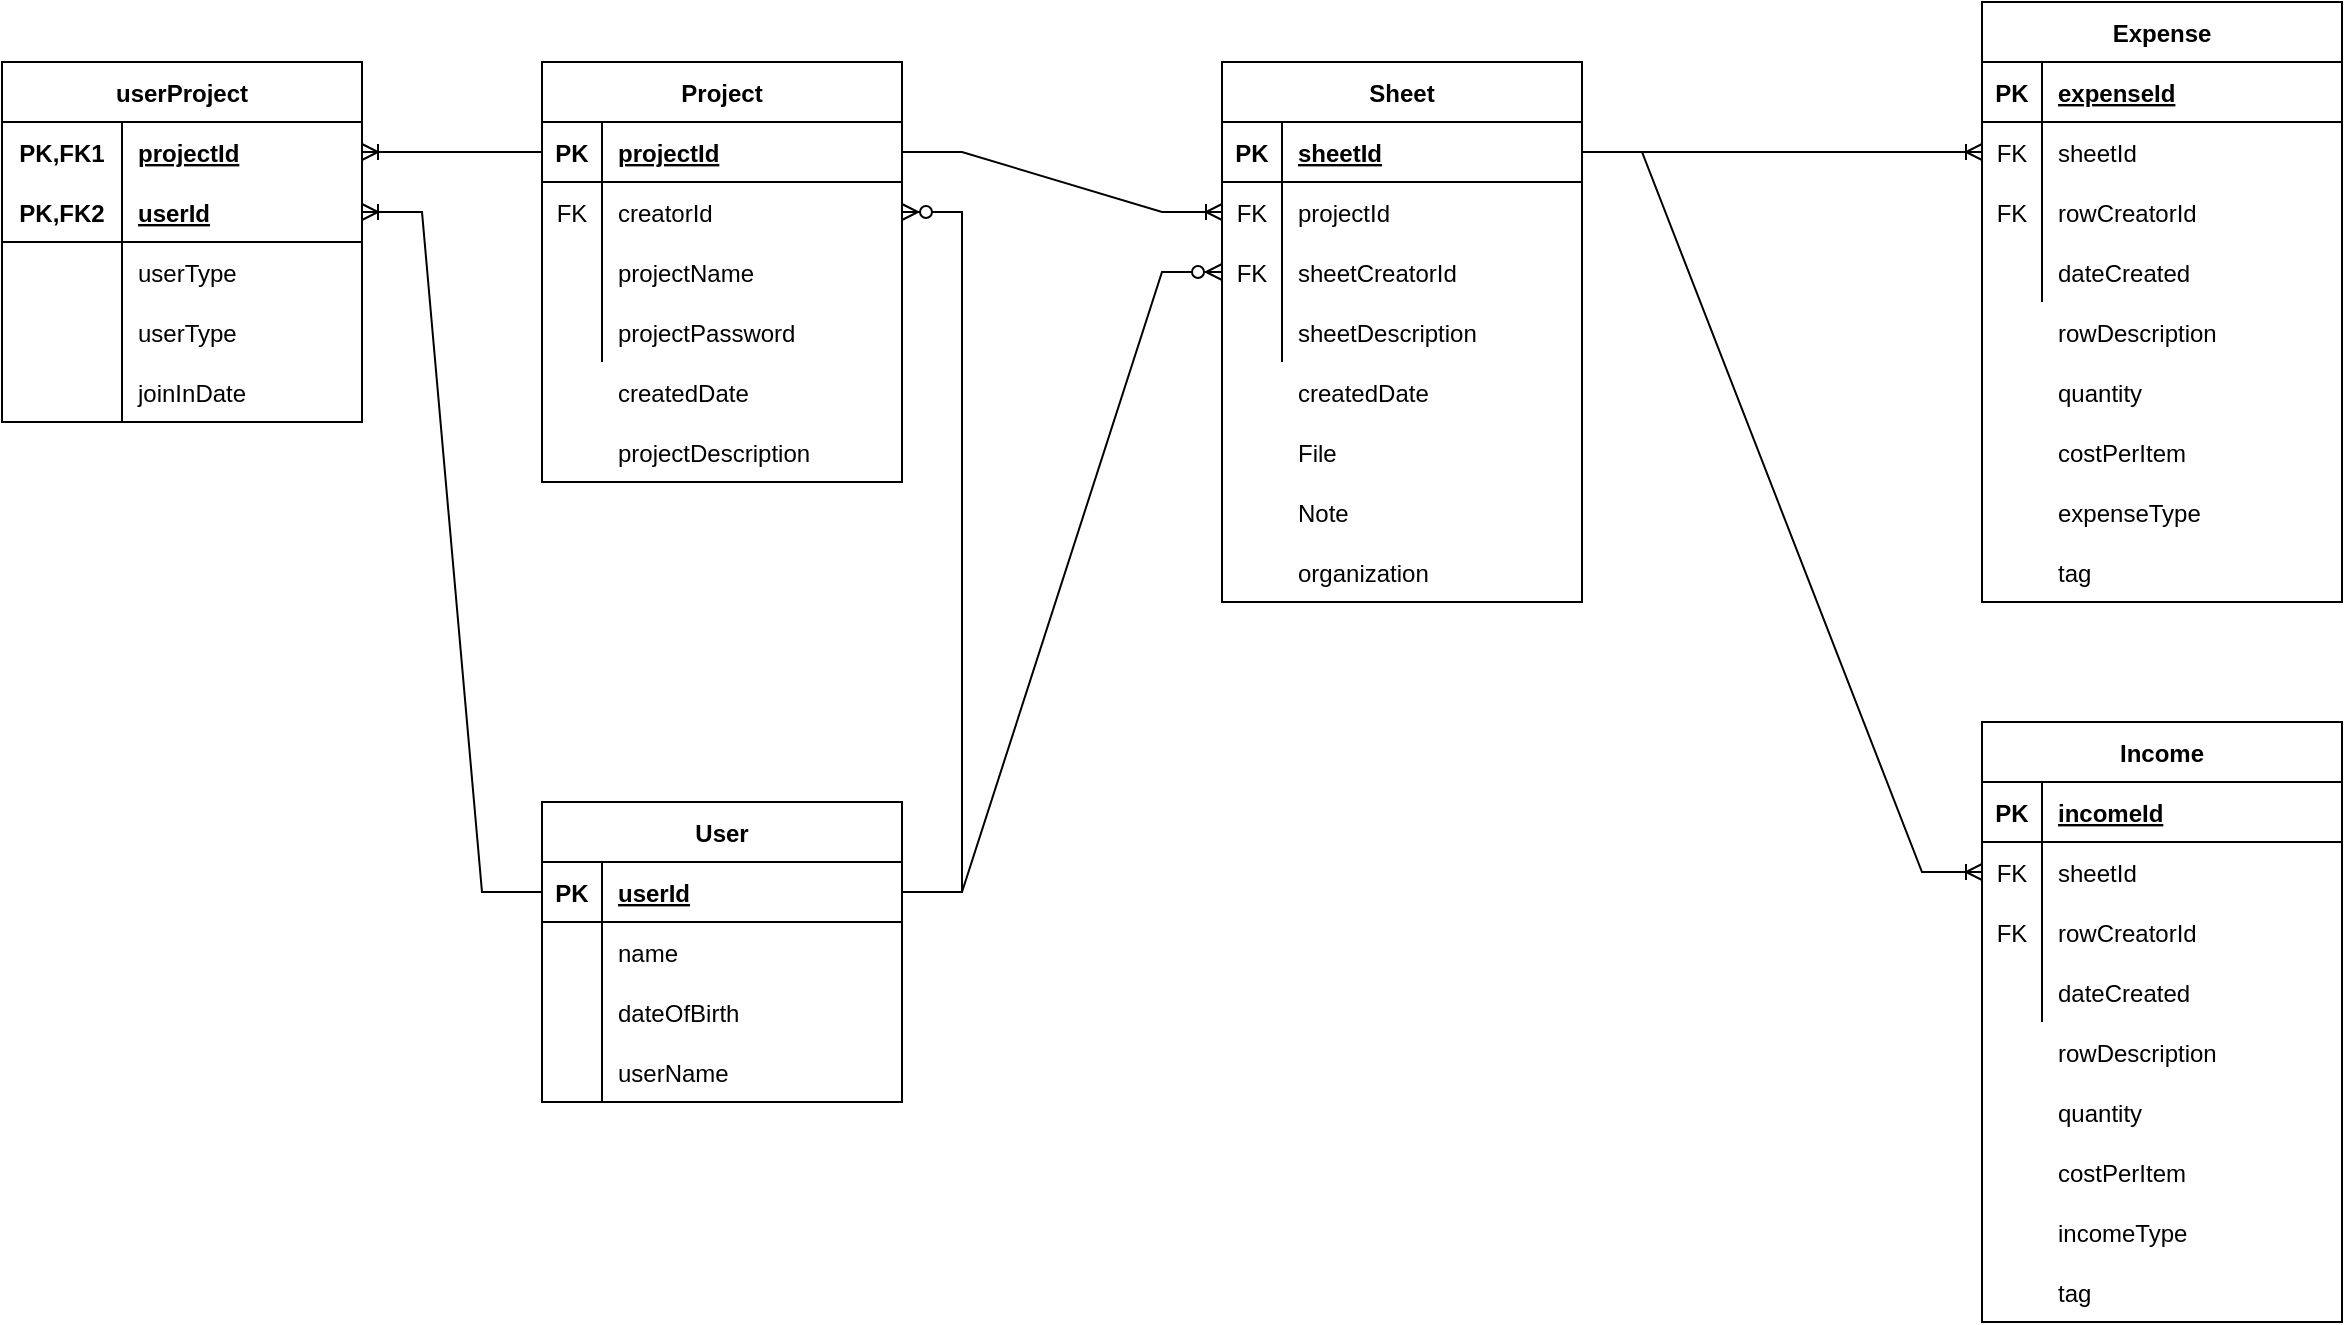 <mxfile version="20.8.23" type="device"><diagram name="Page-1" id="GtS-BWvYR2KSkRvrfYnb"><mxGraphModel dx="922" dy="1870" grid="1" gridSize="10" guides="1" tooltips="1" connect="1" arrows="1" fold="1" page="1" pageScale="1" pageWidth="850" pageHeight="1100" math="0" shadow="0"><root><mxCell id="0"/><mxCell id="1" parent="0"/><mxCell id="nzZ1ll-xmdAFz43O-sZL-13" value="User" style="shape=table;startSize=30;container=1;collapsible=1;childLayout=tableLayout;fixedRows=1;rowLines=0;fontStyle=1;align=center;resizeLast=1;" parent="1" vertex="1"><mxGeometry x="1200" y="-50" width="180" height="150" as="geometry"/></mxCell><mxCell id="nzZ1ll-xmdAFz43O-sZL-14" value="" style="shape=tableRow;horizontal=0;startSize=0;swimlaneHead=0;swimlaneBody=0;fillColor=none;collapsible=0;dropTarget=0;points=[[0,0.5],[1,0.5]];portConstraint=eastwest;top=0;left=0;right=0;bottom=1;" parent="nzZ1ll-xmdAFz43O-sZL-13" vertex="1"><mxGeometry y="30" width="180" height="30" as="geometry"/></mxCell><mxCell id="nzZ1ll-xmdAFz43O-sZL-15" value="PK" style="shape=partialRectangle;connectable=0;fillColor=none;top=0;left=0;bottom=0;right=0;fontStyle=1;overflow=hidden;" parent="nzZ1ll-xmdAFz43O-sZL-14" vertex="1"><mxGeometry width="30" height="30" as="geometry"><mxRectangle width="30" height="30" as="alternateBounds"/></mxGeometry></mxCell><mxCell id="nzZ1ll-xmdAFz43O-sZL-16" value="userId" style="shape=partialRectangle;connectable=0;fillColor=none;top=0;left=0;bottom=0;right=0;align=left;spacingLeft=6;fontStyle=5;overflow=hidden;" parent="nzZ1ll-xmdAFz43O-sZL-14" vertex="1"><mxGeometry x="30" width="150" height="30" as="geometry"><mxRectangle width="150" height="30" as="alternateBounds"/></mxGeometry></mxCell><mxCell id="nzZ1ll-xmdAFz43O-sZL-17" value="" style="shape=tableRow;horizontal=0;startSize=0;swimlaneHead=0;swimlaneBody=0;fillColor=none;collapsible=0;dropTarget=0;points=[[0,0.5],[1,0.5]];portConstraint=eastwest;top=0;left=0;right=0;bottom=0;" parent="nzZ1ll-xmdAFz43O-sZL-13" vertex="1"><mxGeometry y="60" width="180" height="30" as="geometry"/></mxCell><mxCell id="nzZ1ll-xmdAFz43O-sZL-18" value="" style="shape=partialRectangle;connectable=0;fillColor=none;top=0;left=0;bottom=0;right=0;editable=1;overflow=hidden;" parent="nzZ1ll-xmdAFz43O-sZL-17" vertex="1"><mxGeometry width="30" height="30" as="geometry"><mxRectangle width="30" height="30" as="alternateBounds"/></mxGeometry></mxCell><mxCell id="nzZ1ll-xmdAFz43O-sZL-19" value="name" style="shape=partialRectangle;connectable=0;fillColor=none;top=0;left=0;bottom=0;right=0;align=left;spacingLeft=6;overflow=hidden;" parent="nzZ1ll-xmdAFz43O-sZL-17" vertex="1"><mxGeometry x="30" width="150" height="30" as="geometry"><mxRectangle width="150" height="30" as="alternateBounds"/></mxGeometry></mxCell><mxCell id="nzZ1ll-xmdAFz43O-sZL-20" value="" style="shape=tableRow;horizontal=0;startSize=0;swimlaneHead=0;swimlaneBody=0;fillColor=none;collapsible=0;dropTarget=0;points=[[0,0.5],[1,0.5]];portConstraint=eastwest;top=0;left=0;right=0;bottom=0;" parent="nzZ1ll-xmdAFz43O-sZL-13" vertex="1"><mxGeometry y="90" width="180" height="30" as="geometry"/></mxCell><mxCell id="nzZ1ll-xmdAFz43O-sZL-21" value="" style="shape=partialRectangle;connectable=0;fillColor=none;top=0;left=0;bottom=0;right=0;editable=1;overflow=hidden;" parent="nzZ1ll-xmdAFz43O-sZL-20" vertex="1"><mxGeometry width="30" height="30" as="geometry"><mxRectangle width="30" height="30" as="alternateBounds"/></mxGeometry></mxCell><mxCell id="nzZ1ll-xmdAFz43O-sZL-22" value="dateOfBirth" style="shape=partialRectangle;connectable=0;fillColor=none;top=0;left=0;bottom=0;right=0;align=left;spacingLeft=6;overflow=hidden;" parent="nzZ1ll-xmdAFz43O-sZL-20" vertex="1"><mxGeometry x="30" width="150" height="30" as="geometry"><mxRectangle width="150" height="30" as="alternateBounds"/></mxGeometry></mxCell><mxCell id="nzZ1ll-xmdAFz43O-sZL-23" value="" style="shape=tableRow;horizontal=0;startSize=0;swimlaneHead=0;swimlaneBody=0;fillColor=none;collapsible=0;dropTarget=0;points=[[0,0.5],[1,0.5]];portConstraint=eastwest;top=0;left=0;right=0;bottom=0;" parent="nzZ1ll-xmdAFz43O-sZL-13" vertex="1"><mxGeometry y="120" width="180" height="30" as="geometry"/></mxCell><mxCell id="nzZ1ll-xmdAFz43O-sZL-24" value="" style="shape=partialRectangle;connectable=0;fillColor=none;top=0;left=0;bottom=0;right=0;editable=1;overflow=hidden;" parent="nzZ1ll-xmdAFz43O-sZL-23" vertex="1"><mxGeometry width="30" height="30" as="geometry"><mxRectangle width="30" height="30" as="alternateBounds"/></mxGeometry></mxCell><mxCell id="nzZ1ll-xmdAFz43O-sZL-25" value="userName" style="shape=partialRectangle;connectable=0;fillColor=none;top=0;left=0;bottom=0;right=0;align=left;spacingLeft=6;overflow=hidden;" parent="nzZ1ll-xmdAFz43O-sZL-23" vertex="1"><mxGeometry x="30" width="150" height="30" as="geometry"><mxRectangle width="150" height="30" as="alternateBounds"/></mxGeometry></mxCell><mxCell id="nzZ1ll-xmdAFz43O-sZL-26" value="Project" style="shape=table;startSize=30;container=1;collapsible=1;childLayout=tableLayout;fixedRows=1;rowLines=0;fontStyle=1;align=center;resizeLast=1;" parent="1" vertex="1"><mxGeometry x="1200" y="-420" width="180" height="210" as="geometry"/></mxCell><mxCell id="nzZ1ll-xmdAFz43O-sZL-27" value="" style="shape=tableRow;horizontal=0;startSize=0;swimlaneHead=0;swimlaneBody=0;fillColor=none;collapsible=0;dropTarget=0;points=[[0,0.5],[1,0.5]];portConstraint=eastwest;top=0;left=0;right=0;bottom=1;" parent="nzZ1ll-xmdAFz43O-sZL-26" vertex="1"><mxGeometry y="30" width="180" height="30" as="geometry"/></mxCell><mxCell id="nzZ1ll-xmdAFz43O-sZL-28" value="PK" style="shape=partialRectangle;connectable=0;fillColor=none;top=0;left=0;bottom=0;right=0;fontStyle=1;overflow=hidden;" parent="nzZ1ll-xmdAFz43O-sZL-27" vertex="1"><mxGeometry width="30" height="30" as="geometry"><mxRectangle width="30" height="30" as="alternateBounds"/></mxGeometry></mxCell><mxCell id="nzZ1ll-xmdAFz43O-sZL-29" value="projectId" style="shape=partialRectangle;connectable=0;fillColor=none;top=0;left=0;bottom=0;right=0;align=left;spacingLeft=6;fontStyle=5;overflow=hidden;" parent="nzZ1ll-xmdAFz43O-sZL-27" vertex="1"><mxGeometry x="30" width="150" height="30" as="geometry"><mxRectangle width="150" height="30" as="alternateBounds"/></mxGeometry></mxCell><mxCell id="nzZ1ll-xmdAFz43O-sZL-30" value="" style="shape=tableRow;horizontal=0;startSize=0;swimlaneHead=0;swimlaneBody=0;fillColor=none;collapsible=0;dropTarget=0;points=[[0,0.5],[1,0.5]];portConstraint=eastwest;top=0;left=0;right=0;bottom=0;" parent="nzZ1ll-xmdAFz43O-sZL-26" vertex="1"><mxGeometry y="60" width="180" height="30" as="geometry"/></mxCell><mxCell id="nzZ1ll-xmdAFz43O-sZL-31" value="FK" style="shape=partialRectangle;connectable=0;fillColor=none;top=0;left=0;bottom=0;right=0;editable=1;overflow=hidden;" parent="nzZ1ll-xmdAFz43O-sZL-30" vertex="1"><mxGeometry width="30" height="30" as="geometry"><mxRectangle width="30" height="30" as="alternateBounds"/></mxGeometry></mxCell><mxCell id="nzZ1ll-xmdAFz43O-sZL-32" value="creatorId" style="shape=partialRectangle;connectable=0;fillColor=none;top=0;left=0;bottom=0;right=0;align=left;spacingLeft=6;overflow=hidden;" parent="nzZ1ll-xmdAFz43O-sZL-30" vertex="1"><mxGeometry x="30" width="150" height="30" as="geometry"><mxRectangle width="150" height="30" as="alternateBounds"/></mxGeometry></mxCell><mxCell id="nzZ1ll-xmdAFz43O-sZL-33" value="" style="shape=tableRow;horizontal=0;startSize=0;swimlaneHead=0;swimlaneBody=0;fillColor=none;collapsible=0;dropTarget=0;points=[[0,0.5],[1,0.5]];portConstraint=eastwest;top=0;left=0;right=0;bottom=0;" parent="nzZ1ll-xmdAFz43O-sZL-26" vertex="1"><mxGeometry y="90" width="180" height="30" as="geometry"/></mxCell><mxCell id="nzZ1ll-xmdAFz43O-sZL-34" value="" style="shape=partialRectangle;connectable=0;fillColor=none;top=0;left=0;bottom=0;right=0;editable=1;overflow=hidden;" parent="nzZ1ll-xmdAFz43O-sZL-33" vertex="1"><mxGeometry width="30" height="30" as="geometry"><mxRectangle width="30" height="30" as="alternateBounds"/></mxGeometry></mxCell><mxCell id="nzZ1ll-xmdAFz43O-sZL-35" value="projectName" style="shape=partialRectangle;connectable=0;fillColor=none;top=0;left=0;bottom=0;right=0;align=left;spacingLeft=6;overflow=hidden;" parent="nzZ1ll-xmdAFz43O-sZL-33" vertex="1"><mxGeometry x="30" width="150" height="30" as="geometry"><mxRectangle width="150" height="30" as="alternateBounds"/></mxGeometry></mxCell><mxCell id="nzZ1ll-xmdAFz43O-sZL-36" value="" style="shape=tableRow;horizontal=0;startSize=0;swimlaneHead=0;swimlaneBody=0;fillColor=none;collapsible=0;dropTarget=0;points=[[0,0.5],[1,0.5]];portConstraint=eastwest;top=0;left=0;right=0;bottom=0;" parent="nzZ1ll-xmdAFz43O-sZL-26" vertex="1"><mxGeometry y="120" width="180" height="30" as="geometry"/></mxCell><mxCell id="nzZ1ll-xmdAFz43O-sZL-37" value="" style="shape=partialRectangle;connectable=0;fillColor=none;top=0;left=0;bottom=0;right=0;editable=1;overflow=hidden;" parent="nzZ1ll-xmdAFz43O-sZL-36" vertex="1"><mxGeometry width="30" height="30" as="geometry"><mxRectangle width="30" height="30" as="alternateBounds"/></mxGeometry></mxCell><mxCell id="nzZ1ll-xmdAFz43O-sZL-38" value="projectPassword" style="shape=partialRectangle;connectable=0;fillColor=none;top=0;left=0;bottom=0;right=0;align=left;spacingLeft=6;overflow=hidden;" parent="nzZ1ll-xmdAFz43O-sZL-36" vertex="1"><mxGeometry x="30" width="150" height="30" as="geometry"><mxRectangle width="150" height="30" as="alternateBounds"/></mxGeometry></mxCell><mxCell id="nzZ1ll-xmdAFz43O-sZL-40" value="projectDescription" style="shape=partialRectangle;connectable=0;fillColor=none;top=0;left=0;bottom=0;right=0;align=left;spacingLeft=6;overflow=hidden;" parent="1" vertex="1"><mxGeometry x="1230" y="-240" width="150" height="30" as="geometry"><mxRectangle width="150" height="30" as="alternateBounds"/></mxGeometry></mxCell><mxCell id="nzZ1ll-xmdAFz43O-sZL-41" value="Sheet" style="shape=table;startSize=30;container=1;collapsible=1;childLayout=tableLayout;fixedRows=1;rowLines=0;fontStyle=1;align=center;resizeLast=1;" parent="1" vertex="1"><mxGeometry x="1540" y="-420" width="180" height="270" as="geometry"/></mxCell><mxCell id="nzZ1ll-xmdAFz43O-sZL-42" value="" style="shape=tableRow;horizontal=0;startSize=0;swimlaneHead=0;swimlaneBody=0;fillColor=none;collapsible=0;dropTarget=0;points=[[0,0.5],[1,0.5]];portConstraint=eastwest;top=0;left=0;right=0;bottom=1;" parent="nzZ1ll-xmdAFz43O-sZL-41" vertex="1"><mxGeometry y="30" width="180" height="30" as="geometry"/></mxCell><mxCell id="nzZ1ll-xmdAFz43O-sZL-43" value="PK" style="shape=partialRectangle;connectable=0;fillColor=none;top=0;left=0;bottom=0;right=0;fontStyle=1;overflow=hidden;" parent="nzZ1ll-xmdAFz43O-sZL-42" vertex="1"><mxGeometry width="30" height="30" as="geometry"><mxRectangle width="30" height="30" as="alternateBounds"/></mxGeometry></mxCell><mxCell id="nzZ1ll-xmdAFz43O-sZL-44" value="sheetId" style="shape=partialRectangle;connectable=0;fillColor=none;top=0;left=0;bottom=0;right=0;align=left;spacingLeft=6;fontStyle=5;overflow=hidden;" parent="nzZ1ll-xmdAFz43O-sZL-42" vertex="1"><mxGeometry x="30" width="150" height="30" as="geometry"><mxRectangle width="150" height="30" as="alternateBounds"/></mxGeometry></mxCell><mxCell id="nzZ1ll-xmdAFz43O-sZL-48" value="" style="shape=tableRow;horizontal=0;startSize=0;swimlaneHead=0;swimlaneBody=0;fillColor=none;collapsible=0;dropTarget=0;points=[[0,0.5],[1,0.5]];portConstraint=eastwest;top=0;left=0;right=0;bottom=0;" parent="nzZ1ll-xmdAFz43O-sZL-41" vertex="1"><mxGeometry y="60" width="180" height="30" as="geometry"/></mxCell><mxCell id="nzZ1ll-xmdAFz43O-sZL-49" value="FK" style="shape=partialRectangle;connectable=0;fillColor=none;top=0;left=0;bottom=0;right=0;editable=1;overflow=hidden;" parent="nzZ1ll-xmdAFz43O-sZL-48" vertex="1"><mxGeometry width="30" height="30" as="geometry"><mxRectangle width="30" height="30" as="alternateBounds"/></mxGeometry></mxCell><mxCell id="nzZ1ll-xmdAFz43O-sZL-50" value="projectId" style="shape=partialRectangle;connectable=0;fillColor=none;top=0;left=0;bottom=0;right=0;align=left;spacingLeft=6;overflow=hidden;" parent="nzZ1ll-xmdAFz43O-sZL-48" vertex="1"><mxGeometry x="30" width="150" height="30" as="geometry"><mxRectangle width="150" height="30" as="alternateBounds"/></mxGeometry></mxCell><mxCell id="nzZ1ll-xmdAFz43O-sZL-45" value="" style="shape=tableRow;horizontal=0;startSize=0;swimlaneHead=0;swimlaneBody=0;fillColor=none;collapsible=0;dropTarget=0;points=[[0,0.5],[1,0.5]];portConstraint=eastwest;top=0;left=0;right=0;bottom=0;" parent="nzZ1ll-xmdAFz43O-sZL-41" vertex="1"><mxGeometry y="90" width="180" height="30" as="geometry"/></mxCell><mxCell id="nzZ1ll-xmdAFz43O-sZL-46" value="FK" style="shape=partialRectangle;connectable=0;fillColor=none;top=0;left=0;bottom=0;right=0;editable=1;overflow=hidden;" parent="nzZ1ll-xmdAFz43O-sZL-45" vertex="1"><mxGeometry width="30" height="30" as="geometry"><mxRectangle width="30" height="30" as="alternateBounds"/></mxGeometry></mxCell><mxCell id="nzZ1ll-xmdAFz43O-sZL-47" value="sheetCreatorId" style="shape=partialRectangle;connectable=0;fillColor=none;top=0;left=0;bottom=0;right=0;align=left;spacingLeft=6;overflow=hidden;" parent="nzZ1ll-xmdAFz43O-sZL-45" vertex="1"><mxGeometry x="30" width="150" height="30" as="geometry"><mxRectangle width="150" height="30" as="alternateBounds"/></mxGeometry></mxCell><mxCell id="nzZ1ll-xmdAFz43O-sZL-51" value="" style="shape=tableRow;horizontal=0;startSize=0;swimlaneHead=0;swimlaneBody=0;fillColor=none;collapsible=0;dropTarget=0;points=[[0,0.5],[1,0.5]];portConstraint=eastwest;top=0;left=0;right=0;bottom=0;" parent="nzZ1ll-xmdAFz43O-sZL-41" vertex="1"><mxGeometry y="120" width="180" height="30" as="geometry"/></mxCell><mxCell id="nzZ1ll-xmdAFz43O-sZL-52" value="" style="shape=partialRectangle;connectable=0;fillColor=none;top=0;left=0;bottom=0;right=0;editable=1;overflow=hidden;" parent="nzZ1ll-xmdAFz43O-sZL-51" vertex="1"><mxGeometry width="30" height="30" as="geometry"><mxRectangle width="30" height="30" as="alternateBounds"/></mxGeometry></mxCell><mxCell id="nzZ1ll-xmdAFz43O-sZL-53" value="sheetDescription" style="shape=partialRectangle;connectable=0;fillColor=none;top=0;left=0;bottom=0;right=0;align=left;spacingLeft=6;overflow=hidden;" parent="nzZ1ll-xmdAFz43O-sZL-51" vertex="1"><mxGeometry x="30" width="150" height="30" as="geometry"><mxRectangle width="150" height="30" as="alternateBounds"/></mxGeometry></mxCell><mxCell id="nzZ1ll-xmdAFz43O-sZL-55" value="Note" style="shape=partialRectangle;connectable=0;fillColor=none;top=0;left=0;bottom=0;right=0;align=left;spacingLeft=6;overflow=hidden;" parent="1" vertex="1"><mxGeometry x="1570" y="-210" width="150" height="30" as="geometry"><mxRectangle width="150" height="30" as="alternateBounds"/></mxGeometry></mxCell><mxCell id="nzZ1ll-xmdAFz43O-sZL-56" value="File" style="shape=partialRectangle;connectable=0;fillColor=none;top=0;left=0;bottom=0;right=0;align=left;spacingLeft=6;overflow=hidden;" parent="1" vertex="1"><mxGeometry x="1570" y="-240" width="150" height="30" as="geometry"><mxRectangle width="150" height="30" as="alternateBounds"/></mxGeometry></mxCell><mxCell id="nzZ1ll-xmdAFz43O-sZL-73" value="createdDate" style="shape=partialRectangle;connectable=0;fillColor=none;top=0;left=0;bottom=0;right=0;align=left;spacingLeft=6;overflow=hidden;" parent="1" vertex="1"><mxGeometry x="1230" y="-270" width="150" height="30" as="geometry"><mxRectangle width="150" height="30" as="alternateBounds"/></mxGeometry></mxCell><mxCell id="nzZ1ll-xmdAFz43O-sZL-74" value="Income" style="shape=table;startSize=30;container=1;collapsible=1;childLayout=tableLayout;fixedRows=1;rowLines=0;fontStyle=1;align=center;resizeLast=1;" parent="1" vertex="1"><mxGeometry x="1920" y="-90" width="180" height="300" as="geometry"/></mxCell><mxCell id="nzZ1ll-xmdAFz43O-sZL-75" value="" style="shape=tableRow;horizontal=0;startSize=0;swimlaneHead=0;swimlaneBody=0;fillColor=none;collapsible=0;dropTarget=0;points=[[0,0.5],[1,0.5]];portConstraint=eastwest;top=0;left=0;right=0;bottom=1;" parent="nzZ1ll-xmdAFz43O-sZL-74" vertex="1"><mxGeometry y="30" width="180" height="30" as="geometry"/></mxCell><mxCell id="nzZ1ll-xmdAFz43O-sZL-76" value="PK" style="shape=partialRectangle;connectable=0;fillColor=none;top=0;left=0;bottom=0;right=0;fontStyle=1;overflow=hidden;" parent="nzZ1ll-xmdAFz43O-sZL-75" vertex="1"><mxGeometry width="30" height="30" as="geometry"><mxRectangle width="30" height="30" as="alternateBounds"/></mxGeometry></mxCell><mxCell id="nzZ1ll-xmdAFz43O-sZL-77" value="incomeId" style="shape=partialRectangle;connectable=0;fillColor=none;top=0;left=0;bottom=0;right=0;align=left;spacingLeft=6;fontStyle=5;overflow=hidden;" parent="nzZ1ll-xmdAFz43O-sZL-75" vertex="1"><mxGeometry x="30" width="150" height="30" as="geometry"><mxRectangle width="150" height="30" as="alternateBounds"/></mxGeometry></mxCell><mxCell id="nzZ1ll-xmdAFz43O-sZL-78" value="" style="shape=tableRow;horizontal=0;startSize=0;swimlaneHead=0;swimlaneBody=0;fillColor=none;collapsible=0;dropTarget=0;points=[[0,0.5],[1,0.5]];portConstraint=eastwest;top=0;left=0;right=0;bottom=0;" parent="nzZ1ll-xmdAFz43O-sZL-74" vertex="1"><mxGeometry y="60" width="180" height="30" as="geometry"/></mxCell><mxCell id="nzZ1ll-xmdAFz43O-sZL-79" value="FK" style="shape=partialRectangle;connectable=0;fillColor=none;top=0;left=0;bottom=0;right=0;editable=1;overflow=hidden;" parent="nzZ1ll-xmdAFz43O-sZL-78" vertex="1"><mxGeometry width="30" height="30" as="geometry"><mxRectangle width="30" height="30" as="alternateBounds"/></mxGeometry></mxCell><mxCell id="nzZ1ll-xmdAFz43O-sZL-80" value="sheetId" style="shape=partialRectangle;connectable=0;fillColor=none;top=0;left=0;bottom=0;right=0;align=left;spacingLeft=6;overflow=hidden;" parent="nzZ1ll-xmdAFz43O-sZL-78" vertex="1"><mxGeometry x="30" width="150" height="30" as="geometry"><mxRectangle width="150" height="30" as="alternateBounds"/></mxGeometry></mxCell><mxCell id="nzZ1ll-xmdAFz43O-sZL-81" value="" style="shape=tableRow;horizontal=0;startSize=0;swimlaneHead=0;swimlaneBody=0;fillColor=none;collapsible=0;dropTarget=0;points=[[0,0.5],[1,0.5]];portConstraint=eastwest;top=0;left=0;right=0;bottom=0;" parent="nzZ1ll-xmdAFz43O-sZL-74" vertex="1"><mxGeometry y="90" width="180" height="30" as="geometry"/></mxCell><mxCell id="nzZ1ll-xmdAFz43O-sZL-82" value="FK" style="shape=partialRectangle;connectable=0;fillColor=none;top=0;left=0;bottom=0;right=0;editable=1;overflow=hidden;" parent="nzZ1ll-xmdAFz43O-sZL-81" vertex="1"><mxGeometry width="30" height="30" as="geometry"><mxRectangle width="30" height="30" as="alternateBounds"/></mxGeometry></mxCell><mxCell id="nzZ1ll-xmdAFz43O-sZL-83" value="rowCreatorId" style="shape=partialRectangle;connectable=0;fillColor=none;top=0;left=0;bottom=0;right=0;align=left;spacingLeft=6;overflow=hidden;" parent="nzZ1ll-xmdAFz43O-sZL-81" vertex="1"><mxGeometry x="30" width="150" height="30" as="geometry"><mxRectangle width="150" height="30" as="alternateBounds"/></mxGeometry></mxCell><mxCell id="nzZ1ll-xmdAFz43O-sZL-84" value="" style="shape=tableRow;horizontal=0;startSize=0;swimlaneHead=0;swimlaneBody=0;fillColor=none;collapsible=0;dropTarget=0;points=[[0,0.5],[1,0.5]];portConstraint=eastwest;top=0;left=0;right=0;bottom=0;" parent="nzZ1ll-xmdAFz43O-sZL-74" vertex="1"><mxGeometry y="120" width="180" height="30" as="geometry"/></mxCell><mxCell id="nzZ1ll-xmdAFz43O-sZL-85" value="" style="shape=partialRectangle;connectable=0;fillColor=none;top=0;left=0;bottom=0;right=0;editable=1;overflow=hidden;" parent="nzZ1ll-xmdAFz43O-sZL-84" vertex="1"><mxGeometry width="30" height="30" as="geometry"><mxRectangle width="30" height="30" as="alternateBounds"/></mxGeometry></mxCell><mxCell id="nzZ1ll-xmdAFz43O-sZL-86" value="dateCreated" style="shape=partialRectangle;connectable=0;fillColor=none;top=0;left=0;bottom=0;right=0;align=left;spacingLeft=6;overflow=hidden;" parent="nzZ1ll-xmdAFz43O-sZL-84" vertex="1"><mxGeometry x="30" width="150" height="30" as="geometry"><mxRectangle width="150" height="30" as="alternateBounds"/></mxGeometry></mxCell><mxCell id="nzZ1ll-xmdAFz43O-sZL-87" value="rowDescription" style="shape=partialRectangle;connectable=0;fillColor=none;top=0;left=0;bottom=0;right=0;align=left;spacingLeft=6;overflow=hidden;" parent="1" vertex="1"><mxGeometry x="1950" y="60" width="150" height="30" as="geometry"><mxRectangle width="150" height="30" as="alternateBounds"/></mxGeometry></mxCell><mxCell id="nzZ1ll-xmdAFz43O-sZL-88" value="quantity" style="shape=partialRectangle;connectable=0;fillColor=none;top=0;left=0;bottom=0;right=0;align=left;spacingLeft=6;overflow=hidden;" parent="1" vertex="1"><mxGeometry x="1950" y="90" width="150" height="30" as="geometry"><mxRectangle width="150" height="30" as="alternateBounds"/></mxGeometry></mxCell><mxCell id="nzZ1ll-xmdAFz43O-sZL-89" value="costPerItem" style="shape=partialRectangle;connectable=0;fillColor=none;top=0;left=0;bottom=0;right=0;align=left;spacingLeft=6;overflow=hidden;" parent="1" vertex="1"><mxGeometry x="1950" y="120" width="150" height="30" as="geometry"><mxRectangle width="150" height="30" as="alternateBounds"/></mxGeometry></mxCell><mxCell id="nzZ1ll-xmdAFz43O-sZL-90" value="createdDate" style="shape=partialRectangle;connectable=0;fillColor=none;top=0;left=0;bottom=0;right=0;align=left;spacingLeft=6;overflow=hidden;" parent="1" vertex="1"><mxGeometry x="1570" y="-270" width="150" height="30" as="geometry"><mxRectangle width="150" height="30" as="alternateBounds"/></mxGeometry></mxCell><mxCell id="nzZ1ll-xmdAFz43O-sZL-91" value="incomeType" style="shape=partialRectangle;connectable=0;fillColor=none;top=0;left=0;bottom=0;right=0;align=left;spacingLeft=6;overflow=hidden;" parent="1" vertex="1"><mxGeometry x="1950" y="150" width="150" height="30" as="geometry"><mxRectangle width="150" height="30" as="alternateBounds"/></mxGeometry></mxCell><mxCell id="nzZ1ll-xmdAFz43O-sZL-92" value="tag" style="shape=partialRectangle;connectable=0;fillColor=none;top=0;left=0;bottom=0;right=0;align=left;spacingLeft=6;overflow=hidden;" parent="1" vertex="1"><mxGeometry x="1950" y="180" width="150" height="30" as="geometry"><mxRectangle width="150" height="30" as="alternateBounds"/></mxGeometry></mxCell><mxCell id="nzZ1ll-xmdAFz43O-sZL-93" value="Expense" style="shape=table;startSize=30;container=1;collapsible=1;childLayout=tableLayout;fixedRows=1;rowLines=0;fontStyle=1;align=center;resizeLast=1;" parent="1" vertex="1"><mxGeometry x="1920" y="-450" width="180" height="300" as="geometry"/></mxCell><mxCell id="nzZ1ll-xmdAFz43O-sZL-94" value="" style="shape=tableRow;horizontal=0;startSize=0;swimlaneHead=0;swimlaneBody=0;fillColor=none;collapsible=0;dropTarget=0;points=[[0,0.5],[1,0.5]];portConstraint=eastwest;top=0;left=0;right=0;bottom=1;" parent="nzZ1ll-xmdAFz43O-sZL-93" vertex="1"><mxGeometry y="30" width="180" height="30" as="geometry"/></mxCell><mxCell id="nzZ1ll-xmdAFz43O-sZL-95" value="PK" style="shape=partialRectangle;connectable=0;fillColor=none;top=0;left=0;bottom=0;right=0;fontStyle=1;overflow=hidden;" parent="nzZ1ll-xmdAFz43O-sZL-94" vertex="1"><mxGeometry width="30" height="30" as="geometry"><mxRectangle width="30" height="30" as="alternateBounds"/></mxGeometry></mxCell><mxCell id="nzZ1ll-xmdAFz43O-sZL-96" value="expenseId" style="shape=partialRectangle;connectable=0;fillColor=none;top=0;left=0;bottom=0;right=0;align=left;spacingLeft=6;fontStyle=5;overflow=hidden;" parent="nzZ1ll-xmdAFz43O-sZL-94" vertex="1"><mxGeometry x="30" width="150" height="30" as="geometry"><mxRectangle width="150" height="30" as="alternateBounds"/></mxGeometry></mxCell><mxCell id="nzZ1ll-xmdAFz43O-sZL-97" value="" style="shape=tableRow;horizontal=0;startSize=0;swimlaneHead=0;swimlaneBody=0;fillColor=none;collapsible=0;dropTarget=0;points=[[0,0.5],[1,0.5]];portConstraint=eastwest;top=0;left=0;right=0;bottom=0;" parent="nzZ1ll-xmdAFz43O-sZL-93" vertex="1"><mxGeometry y="60" width="180" height="30" as="geometry"/></mxCell><mxCell id="nzZ1ll-xmdAFz43O-sZL-98" value="FK" style="shape=partialRectangle;connectable=0;fillColor=none;top=0;left=0;bottom=0;right=0;editable=1;overflow=hidden;" parent="nzZ1ll-xmdAFz43O-sZL-97" vertex="1"><mxGeometry width="30" height="30" as="geometry"><mxRectangle width="30" height="30" as="alternateBounds"/></mxGeometry></mxCell><mxCell id="nzZ1ll-xmdAFz43O-sZL-99" value="sheetId" style="shape=partialRectangle;connectable=0;fillColor=none;top=0;left=0;bottom=0;right=0;align=left;spacingLeft=6;overflow=hidden;" parent="nzZ1ll-xmdAFz43O-sZL-97" vertex="1"><mxGeometry x="30" width="150" height="30" as="geometry"><mxRectangle width="150" height="30" as="alternateBounds"/></mxGeometry></mxCell><mxCell id="nzZ1ll-xmdAFz43O-sZL-100" value="" style="shape=tableRow;horizontal=0;startSize=0;swimlaneHead=0;swimlaneBody=0;fillColor=none;collapsible=0;dropTarget=0;points=[[0,0.5],[1,0.5]];portConstraint=eastwest;top=0;left=0;right=0;bottom=0;" parent="nzZ1ll-xmdAFz43O-sZL-93" vertex="1"><mxGeometry y="90" width="180" height="30" as="geometry"/></mxCell><mxCell id="nzZ1ll-xmdAFz43O-sZL-101" value="FK" style="shape=partialRectangle;connectable=0;fillColor=none;top=0;left=0;bottom=0;right=0;editable=1;overflow=hidden;" parent="nzZ1ll-xmdAFz43O-sZL-100" vertex="1"><mxGeometry width="30" height="30" as="geometry"><mxRectangle width="30" height="30" as="alternateBounds"/></mxGeometry></mxCell><mxCell id="nzZ1ll-xmdAFz43O-sZL-102" value="rowCreatorId" style="shape=partialRectangle;connectable=0;fillColor=none;top=0;left=0;bottom=0;right=0;align=left;spacingLeft=6;overflow=hidden;" parent="nzZ1ll-xmdAFz43O-sZL-100" vertex="1"><mxGeometry x="30" width="150" height="30" as="geometry"><mxRectangle width="150" height="30" as="alternateBounds"/></mxGeometry></mxCell><mxCell id="nzZ1ll-xmdAFz43O-sZL-103" value="" style="shape=tableRow;horizontal=0;startSize=0;swimlaneHead=0;swimlaneBody=0;fillColor=none;collapsible=0;dropTarget=0;points=[[0,0.5],[1,0.5]];portConstraint=eastwest;top=0;left=0;right=0;bottom=0;" parent="nzZ1ll-xmdAFz43O-sZL-93" vertex="1"><mxGeometry y="120" width="180" height="30" as="geometry"/></mxCell><mxCell id="nzZ1ll-xmdAFz43O-sZL-104" value="" style="shape=partialRectangle;connectable=0;fillColor=none;top=0;left=0;bottom=0;right=0;editable=1;overflow=hidden;" parent="nzZ1ll-xmdAFz43O-sZL-103" vertex="1"><mxGeometry width="30" height="30" as="geometry"><mxRectangle width="30" height="30" as="alternateBounds"/></mxGeometry></mxCell><mxCell id="nzZ1ll-xmdAFz43O-sZL-105" value="dateCreated" style="shape=partialRectangle;connectable=0;fillColor=none;top=0;left=0;bottom=0;right=0;align=left;spacingLeft=6;overflow=hidden;" parent="nzZ1ll-xmdAFz43O-sZL-103" vertex="1"><mxGeometry x="30" width="150" height="30" as="geometry"><mxRectangle width="150" height="30" as="alternateBounds"/></mxGeometry></mxCell><mxCell id="nzZ1ll-xmdAFz43O-sZL-106" value="rowDescription" style="shape=partialRectangle;connectable=0;fillColor=none;top=0;left=0;bottom=0;right=0;align=left;spacingLeft=6;overflow=hidden;" parent="1" vertex="1"><mxGeometry x="1950" y="-300" width="150" height="30" as="geometry"><mxRectangle width="150" height="30" as="alternateBounds"/></mxGeometry></mxCell><mxCell id="nzZ1ll-xmdAFz43O-sZL-107" value="quantity" style="shape=partialRectangle;connectable=0;fillColor=none;top=0;left=0;bottom=0;right=0;align=left;spacingLeft=6;overflow=hidden;" parent="1" vertex="1"><mxGeometry x="1950" y="-270" width="150" height="30" as="geometry"><mxRectangle width="150" height="30" as="alternateBounds"/></mxGeometry></mxCell><mxCell id="nzZ1ll-xmdAFz43O-sZL-108" value="costPerItem" style="shape=partialRectangle;connectable=0;fillColor=none;top=0;left=0;bottom=0;right=0;align=left;spacingLeft=6;overflow=hidden;" parent="1" vertex="1"><mxGeometry x="1950" y="-240" width="150" height="30" as="geometry"><mxRectangle width="150" height="30" as="alternateBounds"/></mxGeometry></mxCell><mxCell id="nzZ1ll-xmdAFz43O-sZL-109" value="expenseType" style="shape=partialRectangle;connectable=0;fillColor=none;top=0;left=0;bottom=0;right=0;align=left;spacingLeft=6;overflow=hidden;" parent="1" vertex="1"><mxGeometry x="1950" y="-210" width="150" height="30" as="geometry"><mxRectangle width="150" height="30" as="alternateBounds"/></mxGeometry></mxCell><mxCell id="nzZ1ll-xmdAFz43O-sZL-110" value="tag" style="shape=partialRectangle;connectable=0;fillColor=none;top=0;left=0;bottom=0;right=0;align=left;spacingLeft=6;overflow=hidden;" parent="1" vertex="1"><mxGeometry x="1950" y="-180" width="150" height="30" as="geometry"><mxRectangle width="150" height="30" as="alternateBounds"/></mxGeometry></mxCell><mxCell id="nzZ1ll-xmdAFz43O-sZL-124" value="" style="edgeStyle=entityRelationEdgeStyle;fontSize=12;html=1;endArrow=ERoneToMany;rounded=0;exitX=0;exitY=0.5;exitDx=0;exitDy=0;" parent="1" source="nzZ1ll-xmdAFz43O-sZL-27" target="Q7QI9_KiEttOx_xvP_en-2" edge="1"><mxGeometry width="100" height="100" relative="1" as="geometry"><mxPoint x="630" y="190" as="sourcePoint"/><mxPoint x="1050.0" y="-105" as="targetPoint"/></mxGeometry></mxCell><mxCell id="nzZ1ll-xmdAFz43O-sZL-125" value="" style="edgeStyle=entityRelationEdgeStyle;fontSize=12;html=1;endArrow=ERoneToMany;rounded=0;entryX=1;entryY=0.5;entryDx=0;entryDy=0;" parent="1" source="nzZ1ll-xmdAFz43O-sZL-14" target="Q7QI9_KiEttOx_xvP_en-5" edge="1"><mxGeometry width="100" height="100" relative="1" as="geometry"><mxPoint x="780" y="235" as="sourcePoint"/><mxPoint x="850" y="-100" as="targetPoint"/></mxGeometry></mxCell><mxCell id="nzZ1ll-xmdAFz43O-sZL-128" value="" style="edgeStyle=entityRelationEdgeStyle;fontSize=12;html=1;endArrow=ERoneToMany;rounded=0;entryX=0;entryY=0.5;entryDx=0;entryDy=0;" parent="1" source="nzZ1ll-xmdAFz43O-sZL-27" target="nzZ1ll-xmdAFz43O-sZL-48" edge="1"><mxGeometry width="100" height="100" relative="1" as="geometry"><mxPoint x="750" y="-5" as="sourcePoint"/><mxPoint x="870" y="-145" as="targetPoint"/></mxGeometry></mxCell><mxCell id="nzZ1ll-xmdAFz43O-sZL-129" value="" style="edgeStyle=entityRelationEdgeStyle;fontSize=12;html=1;endArrow=ERoneToMany;rounded=0;exitX=1;exitY=0.5;exitDx=0;exitDy=0;" parent="1" source="nzZ1ll-xmdAFz43O-sZL-42" target="nzZ1ll-xmdAFz43O-sZL-78" edge="1"><mxGeometry width="100" height="100" relative="1" as="geometry"><mxPoint x="750" y="40" as="sourcePoint"/><mxPoint x="700" y="450" as="targetPoint"/></mxGeometry></mxCell><mxCell id="nzZ1ll-xmdAFz43O-sZL-130" value="" style="edgeStyle=entityRelationEdgeStyle;fontSize=12;html=1;endArrow=ERoneToMany;rounded=0;exitX=1;exitY=0.5;exitDx=0;exitDy=0;entryX=0;entryY=0.5;entryDx=0;entryDy=0;" parent="1" source="nzZ1ll-xmdAFz43O-sZL-42" target="nzZ1ll-xmdAFz43O-sZL-97" edge="1"><mxGeometry width="100" height="100" relative="1" as="geometry"><mxPoint x="1070" y="-45" as="sourcePoint"/><mxPoint x="710" y="460" as="targetPoint"/></mxGeometry></mxCell><mxCell id="Q7QI9_KiEttOx_xvP_en-1" value="userProject" style="shape=table;startSize=30;container=1;collapsible=1;childLayout=tableLayout;fixedRows=1;rowLines=0;fontStyle=1;align=center;resizeLast=1;" vertex="1" parent="1"><mxGeometry x="930" y="-420" width="180" height="180" as="geometry"/></mxCell><mxCell id="Q7QI9_KiEttOx_xvP_en-2" value="" style="shape=tableRow;horizontal=0;startSize=0;swimlaneHead=0;swimlaneBody=0;fillColor=none;collapsible=0;dropTarget=0;points=[[0,0.5],[1,0.5]];portConstraint=eastwest;top=0;left=0;right=0;bottom=0;" vertex="1" parent="Q7QI9_KiEttOx_xvP_en-1"><mxGeometry y="30" width="180" height="30" as="geometry"/></mxCell><mxCell id="Q7QI9_KiEttOx_xvP_en-3" value="PK,FK1" style="shape=partialRectangle;connectable=0;fillColor=none;top=0;left=0;bottom=0;right=0;fontStyle=1;overflow=hidden;" vertex="1" parent="Q7QI9_KiEttOx_xvP_en-2"><mxGeometry width="60" height="30" as="geometry"><mxRectangle width="60" height="30" as="alternateBounds"/></mxGeometry></mxCell><mxCell id="Q7QI9_KiEttOx_xvP_en-4" value="projectId" style="shape=partialRectangle;connectable=0;fillColor=none;top=0;left=0;bottom=0;right=0;align=left;spacingLeft=6;fontStyle=5;overflow=hidden;" vertex="1" parent="Q7QI9_KiEttOx_xvP_en-2"><mxGeometry x="60" width="120" height="30" as="geometry"><mxRectangle width="120" height="30" as="alternateBounds"/></mxGeometry></mxCell><mxCell id="Q7QI9_KiEttOx_xvP_en-5" value="" style="shape=tableRow;horizontal=0;startSize=0;swimlaneHead=0;swimlaneBody=0;fillColor=none;collapsible=0;dropTarget=0;points=[[0,0.5],[1,0.5]];portConstraint=eastwest;top=0;left=0;right=0;bottom=1;" vertex="1" parent="Q7QI9_KiEttOx_xvP_en-1"><mxGeometry y="60" width="180" height="30" as="geometry"/></mxCell><mxCell id="Q7QI9_KiEttOx_xvP_en-6" value="PK,FK2" style="shape=partialRectangle;connectable=0;fillColor=none;top=0;left=0;bottom=0;right=0;fontStyle=1;overflow=hidden;" vertex="1" parent="Q7QI9_KiEttOx_xvP_en-5"><mxGeometry width="60" height="30" as="geometry"><mxRectangle width="60" height="30" as="alternateBounds"/></mxGeometry></mxCell><mxCell id="Q7QI9_KiEttOx_xvP_en-7" value="userId" style="shape=partialRectangle;connectable=0;fillColor=none;top=0;left=0;bottom=0;right=0;align=left;spacingLeft=6;fontStyle=5;overflow=hidden;" vertex="1" parent="Q7QI9_KiEttOx_xvP_en-5"><mxGeometry x="60" width="120" height="30" as="geometry"><mxRectangle width="120" height="30" as="alternateBounds"/></mxGeometry></mxCell><mxCell id="Q7QI9_KiEttOx_xvP_en-14" value="" style="shape=tableRow;horizontal=0;startSize=0;swimlaneHead=0;swimlaneBody=0;fillColor=none;collapsible=0;dropTarget=0;points=[[0,0.5],[1,0.5]];portConstraint=eastwest;top=0;left=0;right=0;bottom=0;" vertex="1" parent="Q7QI9_KiEttOx_xvP_en-1"><mxGeometry y="90" width="180" height="30" as="geometry"/></mxCell><mxCell id="Q7QI9_KiEttOx_xvP_en-15" value="" style="shape=partialRectangle;connectable=0;fillColor=none;top=0;left=0;bottom=0;right=0;editable=1;overflow=hidden;" vertex="1" parent="Q7QI9_KiEttOx_xvP_en-14"><mxGeometry width="60" height="30" as="geometry"><mxRectangle width="60" height="30" as="alternateBounds"/></mxGeometry></mxCell><mxCell id="Q7QI9_KiEttOx_xvP_en-16" value="userType" style="shape=partialRectangle;connectable=0;fillColor=none;top=0;left=0;bottom=0;right=0;align=left;spacingLeft=6;overflow=hidden;" vertex="1" parent="Q7QI9_KiEttOx_xvP_en-14"><mxGeometry x="60" width="120" height="30" as="geometry"><mxRectangle width="120" height="30" as="alternateBounds"/></mxGeometry></mxCell><mxCell id="Q7QI9_KiEttOx_xvP_en-8" value="" style="shape=tableRow;horizontal=0;startSize=0;swimlaneHead=0;swimlaneBody=0;fillColor=none;collapsible=0;dropTarget=0;points=[[0,0.5],[1,0.5]];portConstraint=eastwest;top=0;left=0;right=0;bottom=0;" vertex="1" parent="Q7QI9_KiEttOx_xvP_en-1"><mxGeometry y="120" width="180" height="30" as="geometry"/></mxCell><mxCell id="Q7QI9_KiEttOx_xvP_en-9" value="" style="shape=partialRectangle;connectable=0;fillColor=none;top=0;left=0;bottom=0;right=0;editable=1;overflow=hidden;" vertex="1" parent="Q7QI9_KiEttOx_xvP_en-8"><mxGeometry width="60" height="30" as="geometry"><mxRectangle width="60" height="30" as="alternateBounds"/></mxGeometry></mxCell><mxCell id="Q7QI9_KiEttOx_xvP_en-10" value="userType" style="shape=partialRectangle;connectable=0;fillColor=none;top=0;left=0;bottom=0;right=0;align=left;spacingLeft=6;overflow=hidden;" vertex="1" parent="Q7QI9_KiEttOx_xvP_en-8"><mxGeometry x="60" width="120" height="30" as="geometry"><mxRectangle width="120" height="30" as="alternateBounds"/></mxGeometry></mxCell><mxCell id="Q7QI9_KiEttOx_xvP_en-11" value="" style="shape=tableRow;horizontal=0;startSize=0;swimlaneHead=0;swimlaneBody=0;fillColor=none;collapsible=0;dropTarget=0;points=[[0,0.5],[1,0.5]];portConstraint=eastwest;top=0;left=0;right=0;bottom=0;" vertex="1" parent="Q7QI9_KiEttOx_xvP_en-1"><mxGeometry y="150" width="180" height="30" as="geometry"/></mxCell><mxCell id="Q7QI9_KiEttOx_xvP_en-12" value="" style="shape=partialRectangle;connectable=0;fillColor=none;top=0;left=0;bottom=0;right=0;editable=1;overflow=hidden;" vertex="1" parent="Q7QI9_KiEttOx_xvP_en-11"><mxGeometry width="60" height="30" as="geometry"><mxRectangle width="60" height="30" as="alternateBounds"/></mxGeometry></mxCell><mxCell id="Q7QI9_KiEttOx_xvP_en-13" value="joinInDate" style="shape=partialRectangle;connectable=0;fillColor=none;top=0;left=0;bottom=0;right=0;align=left;spacingLeft=6;overflow=hidden;" vertex="1" parent="Q7QI9_KiEttOx_xvP_en-11"><mxGeometry x="60" width="120" height="30" as="geometry"><mxRectangle width="120" height="30" as="alternateBounds"/></mxGeometry></mxCell><mxCell id="Q7QI9_KiEttOx_xvP_en-17" value="organization" style="shape=partialRectangle;connectable=0;fillColor=none;top=0;left=0;bottom=0;right=0;align=left;spacingLeft=6;overflow=hidden;" vertex="1" parent="1"><mxGeometry x="1570" y="-180" width="150" height="30" as="geometry"><mxRectangle width="150" height="30" as="alternateBounds"/></mxGeometry></mxCell><mxCell id="Q7QI9_KiEttOx_xvP_en-18" value="" style="edgeStyle=entityRelationEdgeStyle;fontSize=12;html=1;endArrow=ERzeroToMany;endFill=1;rounded=0;entryX=1;entryY=0.5;entryDx=0;entryDy=0;" edge="1" parent="1" target="nzZ1ll-xmdAFz43O-sZL-30"><mxGeometry width="100" height="100" relative="1" as="geometry"><mxPoint x="1380" y="-5" as="sourcePoint"/><mxPoint x="1400" y="-30" as="targetPoint"/></mxGeometry></mxCell><mxCell id="Q7QI9_KiEttOx_xvP_en-19" value="" style="edgeStyle=entityRelationEdgeStyle;fontSize=12;html=1;endArrow=ERzeroToMany;endFill=1;rounded=0;exitX=1;exitY=0.5;exitDx=0;exitDy=0;entryX=0;entryY=0.5;entryDx=0;entryDy=0;" edge="1" parent="1" source="nzZ1ll-xmdAFz43O-sZL-14" target="nzZ1ll-xmdAFz43O-sZL-45"><mxGeometry width="100" height="100" relative="1" as="geometry"><mxPoint x="770" y="115" as="sourcePoint"/><mxPoint x="1210" y="115" as="targetPoint"/></mxGeometry></mxCell></root></mxGraphModel></diagram></mxfile>